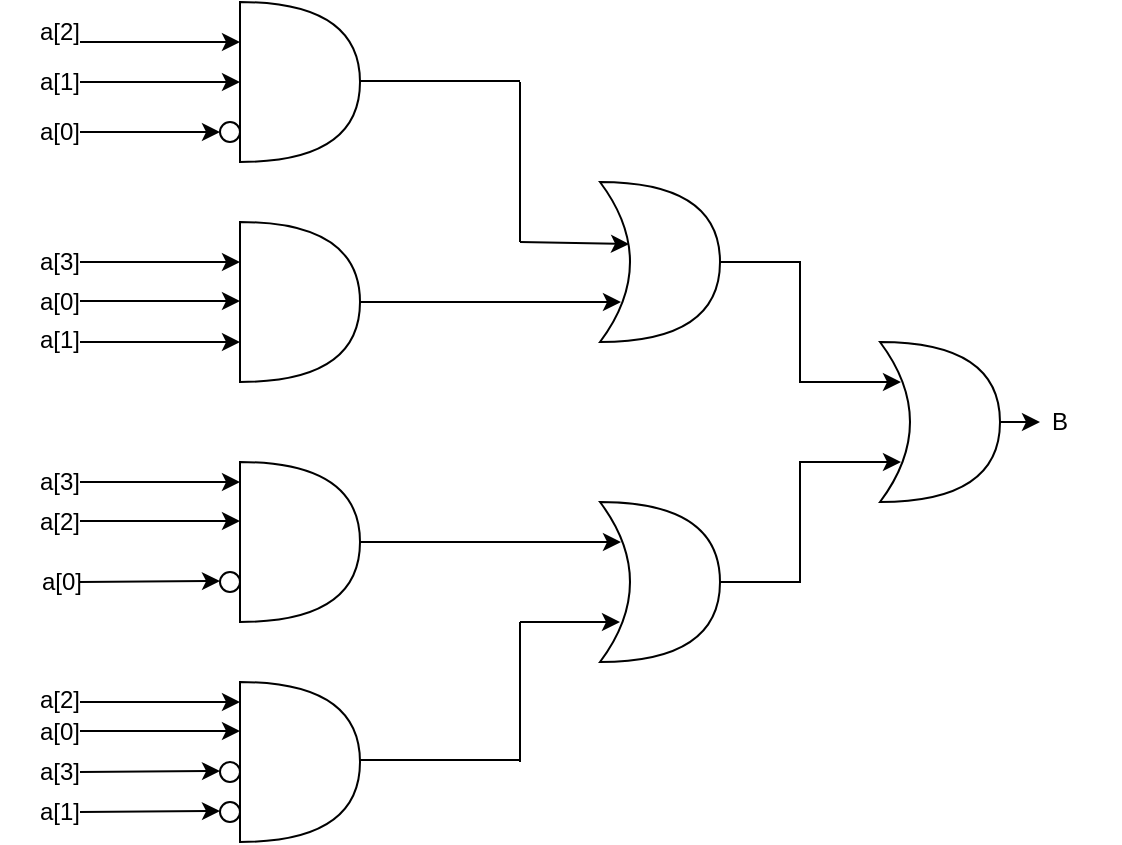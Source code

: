 <mxfile version="26.0.15">
  <diagram name="Page-1" id="M1E9GjK7BhEOKNNEFUAl">
    <mxGraphModel dx="794" dy="493" grid="1" gridSize="10" guides="1" tooltips="1" connect="1" arrows="1" fold="1" page="1" pageScale="1" pageWidth="850" pageHeight="1100" math="0" shadow="0">
      <root>
        <mxCell id="0" />
        <mxCell id="1" parent="0" />
        <mxCell id="h__n-TFuCdHFED_XAWrh-1" value="" style="shape=or;whiteSpace=wrap;html=1;" parent="1" vertex="1">
          <mxGeometry x="400" y="60" width="60" height="80" as="geometry" />
        </mxCell>
        <mxCell id="h__n-TFuCdHFED_XAWrh-2" value="" style="shape=or;whiteSpace=wrap;html=1;" parent="1" vertex="1">
          <mxGeometry x="400" y="400" width="60" height="80" as="geometry" />
        </mxCell>
        <mxCell id="h__n-TFuCdHFED_XAWrh-3" value="" style="shape=or;whiteSpace=wrap;html=1;" parent="1" vertex="1">
          <mxGeometry x="400" y="290" width="60" height="80" as="geometry" />
        </mxCell>
        <mxCell id="h__n-TFuCdHFED_XAWrh-4" value="" style="shape=or;whiteSpace=wrap;html=1;" parent="1" vertex="1">
          <mxGeometry x="400" y="170" width="60" height="80" as="geometry" />
        </mxCell>
        <mxCell id="h__n-TFuCdHFED_XAWrh-5" value="" style="shape=xor;whiteSpace=wrap;html=1;" parent="1" vertex="1">
          <mxGeometry x="580" y="150" width="60" height="80" as="geometry" />
        </mxCell>
        <mxCell id="c_KmZCJVx6QwYVXVt4nT-38" style="edgeStyle=orthogonalEdgeStyle;rounded=0;orthogonalLoop=1;jettySize=auto;html=1;exitX=1;exitY=0.5;exitDx=0;exitDy=0;exitPerimeter=0;" edge="1" parent="1" source="h__n-TFuCdHFED_XAWrh-6">
          <mxGeometry relative="1" as="geometry">
            <mxPoint x="800" y="270" as="targetPoint" />
          </mxGeometry>
        </mxCell>
        <mxCell id="h__n-TFuCdHFED_XAWrh-6" value="" style="shape=xor;whiteSpace=wrap;html=1;" parent="1" vertex="1">
          <mxGeometry x="720" y="230" width="60" height="80" as="geometry" />
        </mxCell>
        <mxCell id="h__n-TFuCdHFED_XAWrh-7" value="" style="shape=xor;whiteSpace=wrap;html=1;" parent="1" vertex="1">
          <mxGeometry x="580" y="310" width="60" height="80" as="geometry" />
        </mxCell>
        <mxCell id="h__n-TFuCdHFED_XAWrh-15" value="a[0]" style="text;html=1;align=center;verticalAlign=middle;whiteSpace=wrap;rounded=0;" parent="1" vertex="1">
          <mxGeometry x="280" y="410" width="60" height="30" as="geometry" />
        </mxCell>
        <mxCell id="h__n-TFuCdHFED_XAWrh-16" value="a[2]" style="text;html=1;align=center;verticalAlign=middle;whiteSpace=wrap;rounded=0;" parent="1" vertex="1">
          <mxGeometry x="280" y="305" width="60" height="30" as="geometry" />
        </mxCell>
        <mxCell id="h__n-TFuCdHFED_XAWrh-17" value="a[0]" style="text;html=1;align=center;verticalAlign=middle;whiteSpace=wrap;rounded=0;" parent="1" vertex="1">
          <mxGeometry x="281" y="335" width="60" height="30" as="geometry" />
        </mxCell>
        <mxCell id="PrenHE6rkho9lX422s2h-1" value="" style="ellipse;whiteSpace=wrap;html=1;aspect=fixed;" parent="1" vertex="1">
          <mxGeometry x="390" y="120" width="10" height="10" as="geometry" />
        </mxCell>
        <mxCell id="c_KmZCJVx6QwYVXVt4nT-1" value="" style="endArrow=classic;html=1;rounded=0;entryX=0;entryY=0.5;entryDx=0;entryDy=0;entryPerimeter=0;" edge="1" parent="1" target="h__n-TFuCdHFED_XAWrh-1">
          <mxGeometry width="50" height="50" relative="1" as="geometry">
            <mxPoint x="320" y="100" as="sourcePoint" />
            <mxPoint x="330" y="99.5" as="targetPoint" />
          </mxGeometry>
        </mxCell>
        <mxCell id="c_KmZCJVx6QwYVXVt4nT-2" value="" style="endArrow=classic;html=1;rounded=0;entryX=0;entryY=0.25;entryDx=0;entryDy=0;entryPerimeter=0;" edge="1" parent="1" target="h__n-TFuCdHFED_XAWrh-4">
          <mxGeometry width="50" height="50" relative="1" as="geometry">
            <mxPoint x="320" y="190" as="sourcePoint" />
            <mxPoint x="180" y="189.5" as="targetPoint" />
          </mxGeometry>
        </mxCell>
        <mxCell id="c_KmZCJVx6QwYVXVt4nT-3" value="" style="endArrow=classic;html=1;rounded=0;entryX=0.025;entryY=0.113;entryDx=0;entryDy=0;entryPerimeter=0;" edge="1" parent="1">
          <mxGeometry width="50" height="50" relative="1" as="geometry">
            <mxPoint x="320" y="80" as="sourcePoint" />
            <mxPoint x="400" y="80.0" as="targetPoint" />
          </mxGeometry>
        </mxCell>
        <mxCell id="c_KmZCJVx6QwYVXVt4nT-4" value="" style="endArrow=classic;html=1;rounded=0;entryX=0;entryY=0.5;entryDx=0;entryDy=0;" edge="1" parent="1" target="PrenHE6rkho9lX422s2h-1">
          <mxGeometry width="50" height="50" relative="1" as="geometry">
            <mxPoint x="320" y="125" as="sourcePoint" />
            <mxPoint x="330" y="124.5" as="targetPoint" />
          </mxGeometry>
        </mxCell>
        <mxCell id="c_KmZCJVx6QwYVXVt4nT-5" value="" style="endArrow=classic;html=1;rounded=0;" edge="1" parent="1">
          <mxGeometry width="50" height="50" relative="1" as="geometry">
            <mxPoint x="320" y="350" as="sourcePoint" />
            <mxPoint x="390" y="349.5" as="targetPoint" />
          </mxGeometry>
        </mxCell>
        <mxCell id="c_KmZCJVx6QwYVXVt4nT-6" value="" style="endArrow=classic;html=1;rounded=0;" edge="1" parent="1">
          <mxGeometry width="50" height="50" relative="1" as="geometry">
            <mxPoint x="320" y="319.5" as="sourcePoint" />
            <mxPoint x="400" y="319.5" as="targetPoint" />
          </mxGeometry>
        </mxCell>
        <mxCell id="c_KmZCJVx6QwYVXVt4nT-7" value="" style="endArrow=classic;html=1;rounded=0;" edge="1" parent="1">
          <mxGeometry width="50" height="50" relative="1" as="geometry">
            <mxPoint x="320" y="300" as="sourcePoint" />
            <mxPoint x="400" y="300" as="targetPoint" />
          </mxGeometry>
        </mxCell>
        <mxCell id="c_KmZCJVx6QwYVXVt4nT-10" value="" style="endArrow=classic;html=1;rounded=0;" edge="1" parent="1">
          <mxGeometry width="50" height="50" relative="1" as="geometry">
            <mxPoint x="320" y="209.5" as="sourcePoint" />
            <mxPoint x="400" y="209.5" as="targetPoint" />
          </mxGeometry>
        </mxCell>
        <mxCell id="c_KmZCJVx6QwYVXVt4nT-11" value="" style="endArrow=classic;html=1;rounded=0;" edge="1" parent="1">
          <mxGeometry width="50" height="50" relative="1" as="geometry">
            <mxPoint x="320" y="230" as="sourcePoint" />
            <mxPoint x="400" y="230" as="targetPoint" />
          </mxGeometry>
        </mxCell>
        <mxCell id="c_KmZCJVx6QwYVXVt4nT-12" value="" style="ellipse;whiteSpace=wrap;html=1;aspect=fixed;" vertex="1" parent="1">
          <mxGeometry x="390" y="345" width="10" height="10" as="geometry" />
        </mxCell>
        <mxCell id="c_KmZCJVx6QwYVXVt4nT-13" value="" style="ellipse;whiteSpace=wrap;html=1;aspect=fixed;" vertex="1" parent="1">
          <mxGeometry x="390" y="460" width="10" height="10" as="geometry" />
        </mxCell>
        <mxCell id="c_KmZCJVx6QwYVXVt4nT-14" value="" style="ellipse;whiteSpace=wrap;html=1;aspect=fixed;" vertex="1" parent="1">
          <mxGeometry x="390" y="440" width="10" height="10" as="geometry" />
        </mxCell>
        <mxCell id="c_KmZCJVx6QwYVXVt4nT-21" value="" style="endArrow=classic;html=1;rounded=0;" edge="1" parent="1">
          <mxGeometry width="50" height="50" relative="1" as="geometry">
            <mxPoint x="320" y="465" as="sourcePoint" />
            <mxPoint x="390" y="464.5" as="targetPoint" />
          </mxGeometry>
        </mxCell>
        <mxCell id="c_KmZCJVx6QwYVXVt4nT-22" value="" style="endArrow=classic;html=1;rounded=0;" edge="1" parent="1">
          <mxGeometry width="50" height="50" relative="1" as="geometry">
            <mxPoint x="320" y="445" as="sourcePoint" />
            <mxPoint x="390" y="444.5" as="targetPoint" />
          </mxGeometry>
        </mxCell>
        <mxCell id="c_KmZCJVx6QwYVXVt4nT-23" value="" style="endArrow=classic;html=1;rounded=0;" edge="1" parent="1">
          <mxGeometry width="50" height="50" relative="1" as="geometry">
            <mxPoint x="320" y="424.5" as="sourcePoint" />
            <mxPoint x="400" y="424.5" as="targetPoint" />
          </mxGeometry>
        </mxCell>
        <mxCell id="c_KmZCJVx6QwYVXVt4nT-26" value="a[2]" style="text;html=1;align=center;verticalAlign=middle;whiteSpace=wrap;rounded=0;" vertex="1" parent="1">
          <mxGeometry x="280" y="60" width="60" height="30" as="geometry" />
        </mxCell>
        <mxCell id="c_KmZCJVx6QwYVXVt4nT-27" value="a[3&lt;span style=&quot;background-color: transparent; color: light-dark(rgb(0, 0, 0), rgb(255, 255, 255));&quot;&gt;]&lt;/span&gt;" style="text;html=1;align=center;verticalAlign=middle;whiteSpace=wrap;rounded=0;" vertex="1" parent="1">
          <mxGeometry x="280" y="430" width="60" height="30" as="geometry" />
        </mxCell>
        <mxCell id="c_KmZCJVx6QwYVXVt4nT-31" value="" style="endArrow=none;html=1;rounded=0;" edge="1" parent="1">
          <mxGeometry width="50" height="50" relative="1" as="geometry">
            <mxPoint x="460" y="99.5" as="sourcePoint" />
            <mxPoint x="540" y="99.5" as="targetPoint" />
          </mxGeometry>
        </mxCell>
        <mxCell id="c_KmZCJVx6QwYVXVt4nT-32" value="" style="endArrow=none;html=1;rounded=0;" edge="1" parent="1">
          <mxGeometry width="50" height="50" relative="1" as="geometry">
            <mxPoint x="540" y="180" as="sourcePoint" />
            <mxPoint x="540" y="100" as="targetPoint" />
          </mxGeometry>
        </mxCell>
        <mxCell id="c_KmZCJVx6QwYVXVt4nT-33" value="" style="endArrow=classic;html=1;rounded=0;entryX=0.242;entryY=0.388;entryDx=0;entryDy=0;entryPerimeter=0;" edge="1" parent="1" target="h__n-TFuCdHFED_XAWrh-5">
          <mxGeometry width="50" height="50" relative="1" as="geometry">
            <mxPoint x="540" y="180" as="sourcePoint" />
            <mxPoint x="580" y="180" as="targetPoint" />
          </mxGeometry>
        </mxCell>
        <mxCell id="c_KmZCJVx6QwYVXVt4nT-34" style="edgeStyle=orthogonalEdgeStyle;rounded=0;orthogonalLoop=1;jettySize=auto;html=1;exitX=1;exitY=0.5;exitDx=0;exitDy=0;exitPerimeter=0;entryX=0.175;entryY=0.75;entryDx=0;entryDy=0;entryPerimeter=0;" edge="1" parent="1" source="h__n-TFuCdHFED_XAWrh-4" target="h__n-TFuCdHFED_XAWrh-5">
          <mxGeometry relative="1" as="geometry" />
        </mxCell>
        <mxCell id="c_KmZCJVx6QwYVXVt4nT-36" style="edgeStyle=orthogonalEdgeStyle;rounded=0;orthogonalLoop=1;jettySize=auto;html=1;exitX=1;exitY=0.5;exitDx=0;exitDy=0;exitPerimeter=0;entryX=0.175;entryY=0.25;entryDx=0;entryDy=0;entryPerimeter=0;" edge="1" parent="1" source="h__n-TFuCdHFED_XAWrh-5" target="h__n-TFuCdHFED_XAWrh-6">
          <mxGeometry relative="1" as="geometry" />
        </mxCell>
        <mxCell id="c_KmZCJVx6QwYVXVt4nT-37" style="edgeStyle=orthogonalEdgeStyle;rounded=0;orthogonalLoop=1;jettySize=auto;html=1;exitX=1;exitY=0.5;exitDx=0;exitDy=0;exitPerimeter=0;entryX=0.175;entryY=0.75;entryDx=0;entryDy=0;entryPerimeter=0;" edge="1" parent="1" source="h__n-TFuCdHFED_XAWrh-7" target="h__n-TFuCdHFED_XAWrh-6">
          <mxGeometry relative="1" as="geometry" />
        </mxCell>
        <mxCell id="c_KmZCJVx6QwYVXVt4nT-39" value="B" style="text;html=1;align=center;verticalAlign=middle;whiteSpace=wrap;rounded=0;" vertex="1" parent="1">
          <mxGeometry x="780" y="255" width="60" height="30" as="geometry" />
        </mxCell>
        <mxCell id="c_KmZCJVx6QwYVXVt4nT-41" style="edgeStyle=orthogonalEdgeStyle;rounded=0;orthogonalLoop=1;jettySize=auto;html=1;exitX=1;exitY=0.5;exitDx=0;exitDy=0;exitPerimeter=0;entryX=0.175;entryY=0.25;entryDx=0;entryDy=0;entryPerimeter=0;" edge="1" parent="1" source="h__n-TFuCdHFED_XAWrh-3" target="h__n-TFuCdHFED_XAWrh-7">
          <mxGeometry relative="1" as="geometry" />
        </mxCell>
        <mxCell id="c_KmZCJVx6QwYVXVt4nT-43" value="" style="endArrow=none;html=1;rounded=0;" edge="1" parent="1">
          <mxGeometry width="50" height="50" relative="1" as="geometry">
            <mxPoint x="460" y="439" as="sourcePoint" />
            <mxPoint x="540" y="439" as="targetPoint" />
          </mxGeometry>
        </mxCell>
        <mxCell id="c_KmZCJVx6QwYVXVt4nT-44" value="" style="endArrow=none;html=1;rounded=0;" edge="1" parent="1">
          <mxGeometry width="50" height="50" relative="1" as="geometry">
            <mxPoint x="540" y="440" as="sourcePoint" />
            <mxPoint x="540" y="370" as="targetPoint" />
          </mxGeometry>
        </mxCell>
        <mxCell id="c_KmZCJVx6QwYVXVt4nT-45" value="" style="endArrow=classic;html=1;rounded=0;" edge="1" parent="1">
          <mxGeometry width="50" height="50" relative="1" as="geometry">
            <mxPoint x="540" y="370" as="sourcePoint" />
            <mxPoint x="590" y="370" as="targetPoint" />
          </mxGeometry>
        </mxCell>
        <mxCell id="c_KmZCJVx6QwYVXVt4nT-46" value="a[3]" style="text;html=1;align=center;verticalAlign=middle;whiteSpace=wrap;rounded=0;" vertex="1" parent="1">
          <mxGeometry x="280" y="285" width="60" height="30" as="geometry" />
        </mxCell>
        <mxCell id="c_KmZCJVx6QwYVXVt4nT-47" value="a[3]" style="text;html=1;align=center;verticalAlign=middle;whiteSpace=wrap;rounded=0;" vertex="1" parent="1">
          <mxGeometry x="280" y="175" width="60" height="30" as="geometry" />
        </mxCell>
        <mxCell id="c_KmZCJVx6QwYVXVt4nT-49" value="a[1]" style="text;html=1;align=center;verticalAlign=middle;whiteSpace=wrap;rounded=0;" vertex="1" parent="1">
          <mxGeometry x="280" y="450" width="60" height="30" as="geometry" />
        </mxCell>
        <mxCell id="c_KmZCJVx6QwYVXVt4nT-50" value="" style="endArrow=classic;html=1;rounded=0;" edge="1" parent="1">
          <mxGeometry width="50" height="50" relative="1" as="geometry">
            <mxPoint x="320" y="410" as="sourcePoint" />
            <mxPoint x="400" y="410" as="targetPoint" />
          </mxGeometry>
        </mxCell>
        <mxCell id="c_KmZCJVx6QwYVXVt4nT-55" value="a[2]" style="text;html=1;align=center;verticalAlign=middle;whiteSpace=wrap;rounded=0;" vertex="1" parent="1">
          <mxGeometry x="280" y="394" width="60" height="30" as="geometry" />
        </mxCell>
        <mxCell id="c_KmZCJVx6QwYVXVt4nT-56" value="a[0]" style="text;html=1;align=center;verticalAlign=middle;whiteSpace=wrap;rounded=0;" vertex="1" parent="1">
          <mxGeometry x="280" y="110" width="60" height="30" as="geometry" />
        </mxCell>
        <mxCell id="c_KmZCJVx6QwYVXVt4nT-57" value="a[1]" style="text;html=1;align=center;verticalAlign=middle;whiteSpace=wrap;rounded=0;" vertex="1" parent="1">
          <mxGeometry x="280" y="85" width="60" height="30" as="geometry" />
        </mxCell>
        <mxCell id="c_KmZCJVx6QwYVXVt4nT-58" value="a[0]" style="text;html=1;align=center;verticalAlign=middle;whiteSpace=wrap;rounded=0;" vertex="1" parent="1">
          <mxGeometry x="280" y="195" width="60" height="30" as="geometry" />
        </mxCell>
        <mxCell id="c_KmZCJVx6QwYVXVt4nT-59" value="a[1]" style="text;html=1;align=center;verticalAlign=middle;whiteSpace=wrap;rounded=0;" vertex="1" parent="1">
          <mxGeometry x="280" y="214" width="60" height="30" as="geometry" />
        </mxCell>
      </root>
    </mxGraphModel>
  </diagram>
</mxfile>
